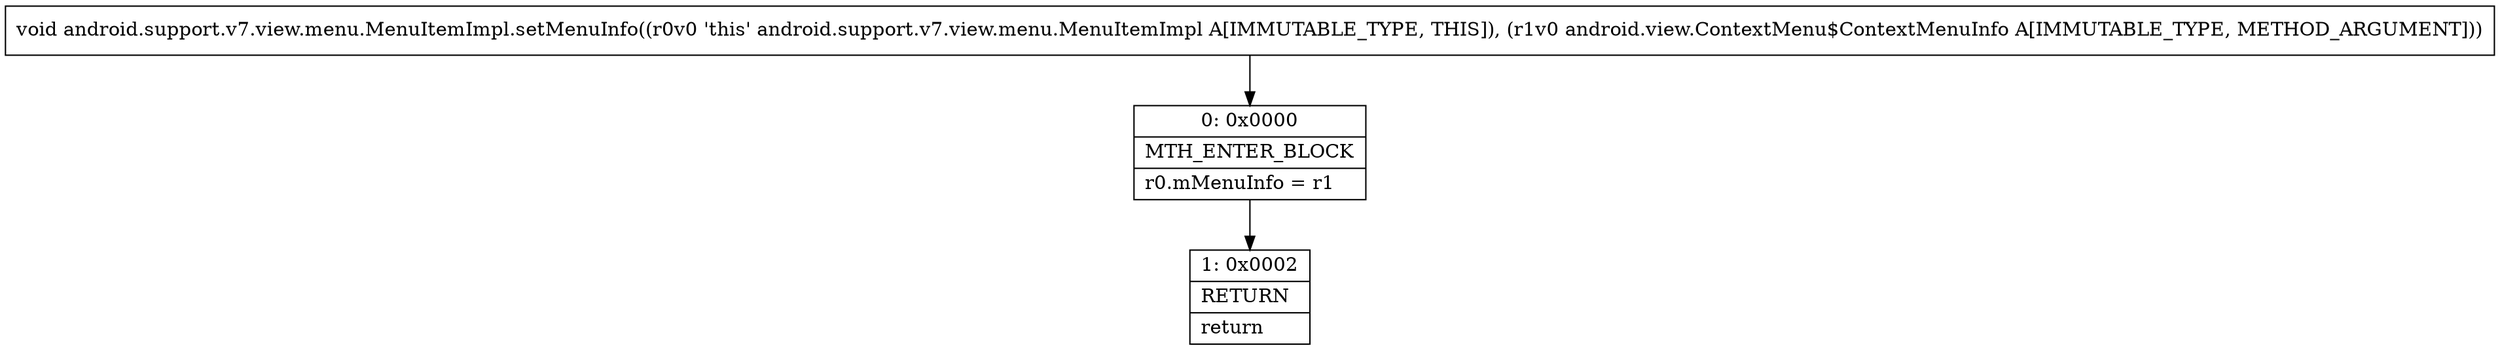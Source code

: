 digraph "CFG forandroid.support.v7.view.menu.MenuItemImpl.setMenuInfo(Landroid\/view\/ContextMenu$ContextMenuInfo;)V" {
Node_0 [shape=record,label="{0\:\ 0x0000|MTH_ENTER_BLOCK\l|r0.mMenuInfo = r1\l}"];
Node_1 [shape=record,label="{1\:\ 0x0002|RETURN\l|return\l}"];
MethodNode[shape=record,label="{void android.support.v7.view.menu.MenuItemImpl.setMenuInfo((r0v0 'this' android.support.v7.view.menu.MenuItemImpl A[IMMUTABLE_TYPE, THIS]), (r1v0 android.view.ContextMenu$ContextMenuInfo A[IMMUTABLE_TYPE, METHOD_ARGUMENT])) }"];
MethodNode -> Node_0;
Node_0 -> Node_1;
}

